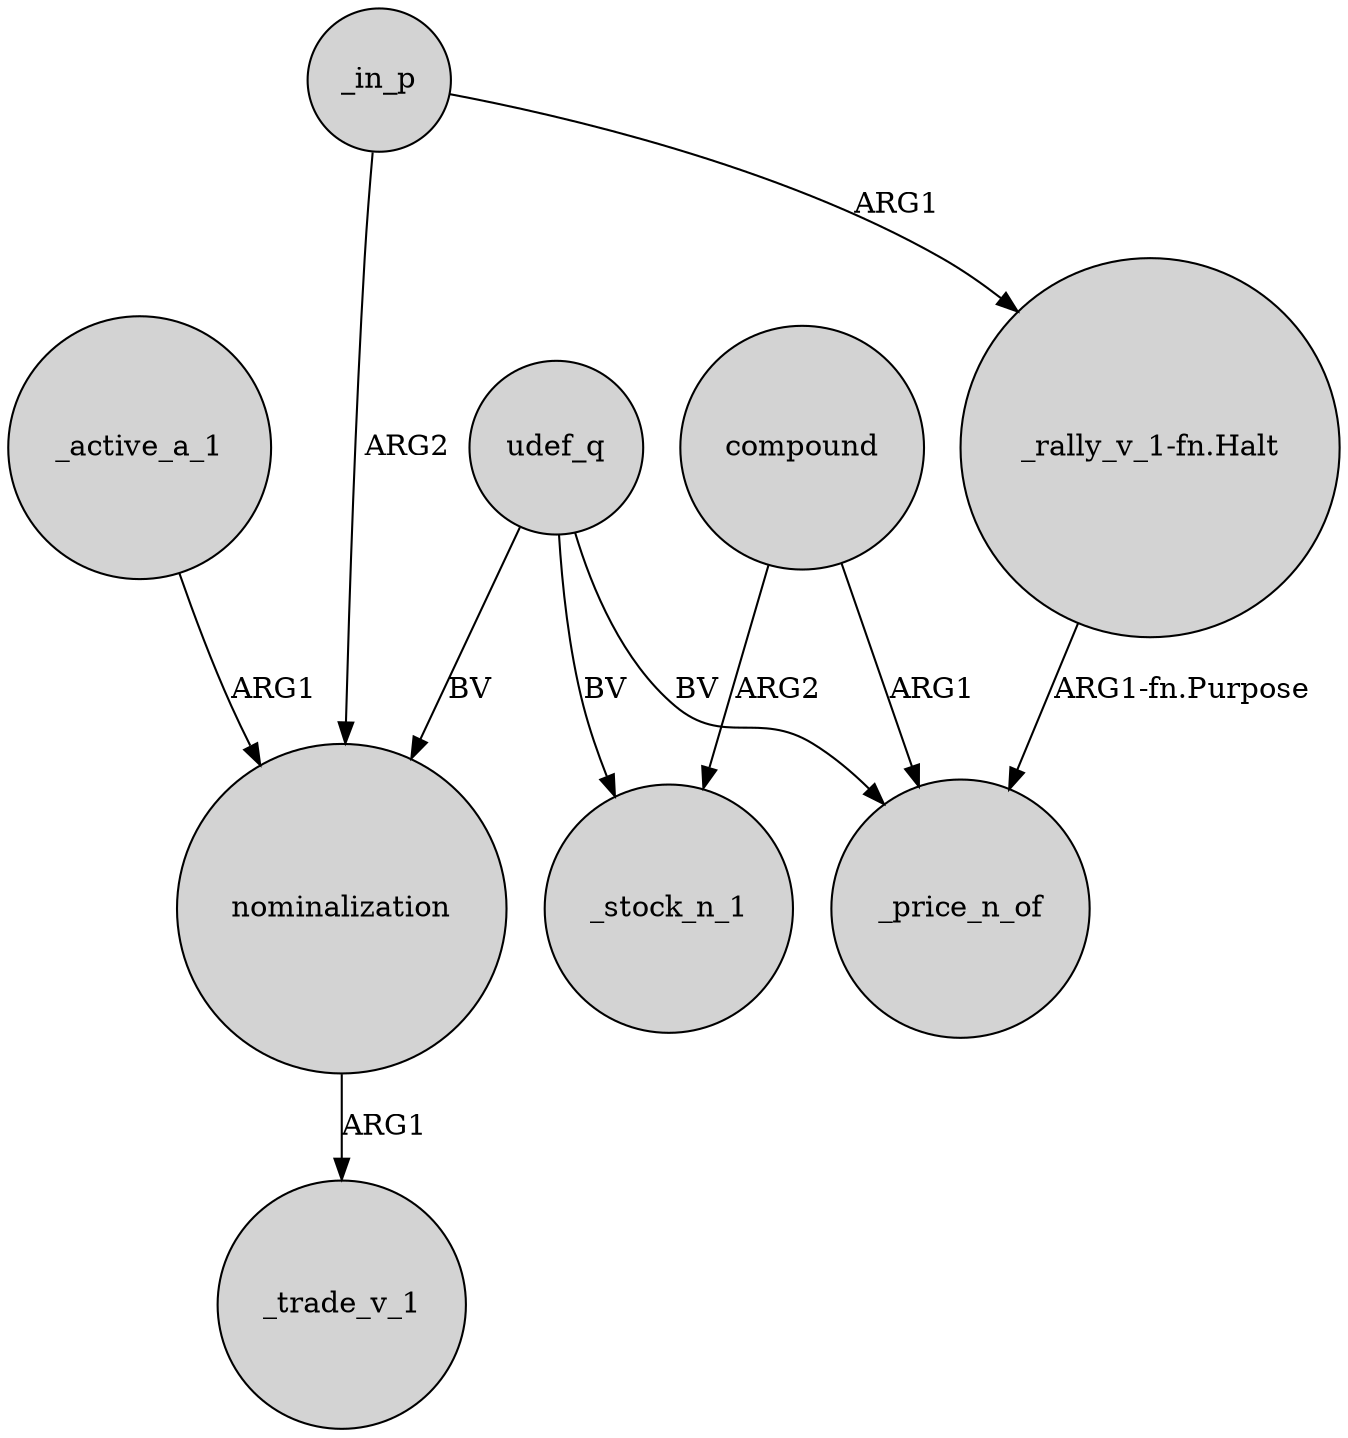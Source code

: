 digraph {
	node [shape=circle style=filled]
	_active_a_1 -> nominalization [label=ARG1]
	compound -> _stock_n_1 [label=ARG2]
	"_rally_v_1-fn.Halt" -> _price_n_of [label="ARG1-fn.Purpose"]
	_in_p -> "_rally_v_1-fn.Halt" [label=ARG1]
	_in_p -> nominalization [label=ARG2]
	compound -> _price_n_of [label=ARG1]
	udef_q -> _price_n_of [label=BV]
	nominalization -> _trade_v_1 [label=ARG1]
	udef_q -> _stock_n_1 [label=BV]
	udef_q -> nominalization [label=BV]
}

